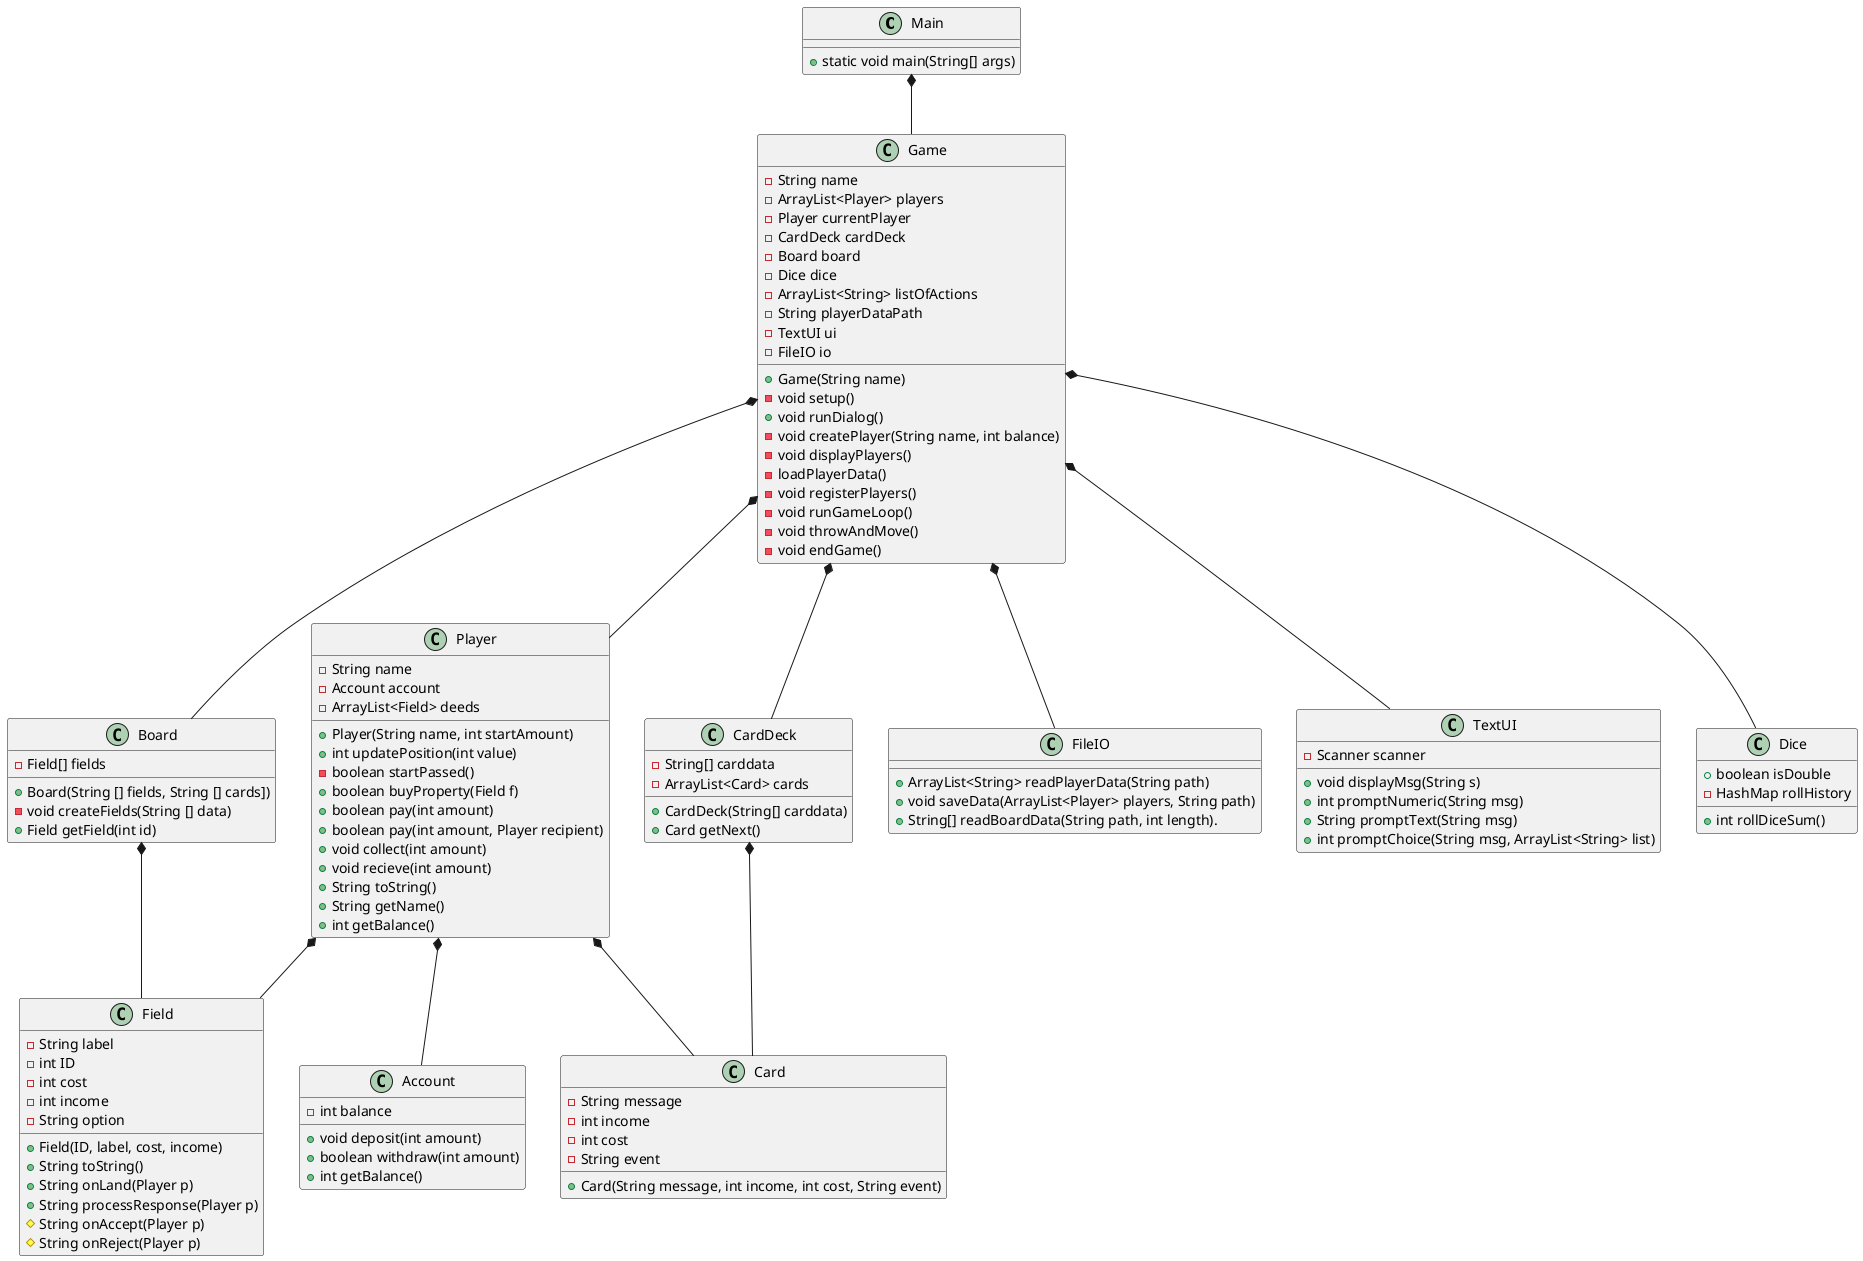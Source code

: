 @startuml
class Main{
+ static void main(String[] args)
}



class Game{
 - String name
 - ArrayList<Player> players
 - Player currentPlayer
 - CardDeck cardDeck
 - Board board
 - Dice dice
 'utilities
  - ArrayList<String> listOfActions
  - String playerDataPath
  - TextUI ui
  - FileIO io
  'Contructor
 + Game(String name)
 'Methods
 - void setup()
 + void runDialog()
 - void createPlayer(String name, int balance)
 - void displayPlayers()
  - loadPlayerData()
 - void registerPlayers()
 - void runGameLoop()
 - void throwAndMove()
 - void endGame()

}

class Player{
- String name
- Account account
- ArrayList<Field> deeds
+ Player(String name, int startAmount)
+ int updatePosition(int value)
- boolean startPassed()
+ boolean buyProperty(Field f)
+ boolean pay(int amount)
+ boolean pay(int amount, Player recipient)
+ void collect(int amount)
+ void recieve(int amount)
+ String toString()
+ String getName()
+ int getBalance()
}
class Account{
- int balance
+ void deposit(int amount)
+ boolean withdraw(int amount)
+ int getBalance()
}

class FileIO{
+ ArrayList<String> readPlayerData(String path)
+ void saveData(ArrayList<Player> players, String path)
+ String[] readBoardData(String path, int length).
}

class TextUI{
- Scanner scanner
+ void displayMsg(String s)
+ int promptNumeric(String msg)
+ String promptText(String msg)
+ int promptChoice(String msg, ArrayList<String> list)
}

class Field{
- String label
 - int ID
 - int cost
 - int income
 - String option
 + Field(ID, label, cost, income)
 + String toString()
 + String onLand(Player p)
 + String processResponse(Player p)
 # String onAccept(Player p)
 # String onReject(Player p)
}
class Board{
 - Field[] fields
 + Board(String [] fields, String [] cards])
 - void createFields(String [] data)
 + Field getField(int id)
}

class CardDeck {
- String[] carddata
- ArrayList<Card> cards
+ CardDeck(String[] carddata)
+ Card getNext()
}
class Card{
-String message
-int income
-int cost
-String event
+Card(String message, int income, int cost, String event)
}

class Dice{
 +boolean isDouble
 -HashMap rollHistory
 +int rollDiceSum()
 }

Game *-- TextUI
Main *-- Game
Game *-- Player
Game *-- FileIO
Player *-- Account
Game *-- Board
Board *-- Field
Game *-- CardDeck
CardDeck *-- Card
Game *-- Dice
Player *-- Card
Player *-- Field

@enduml